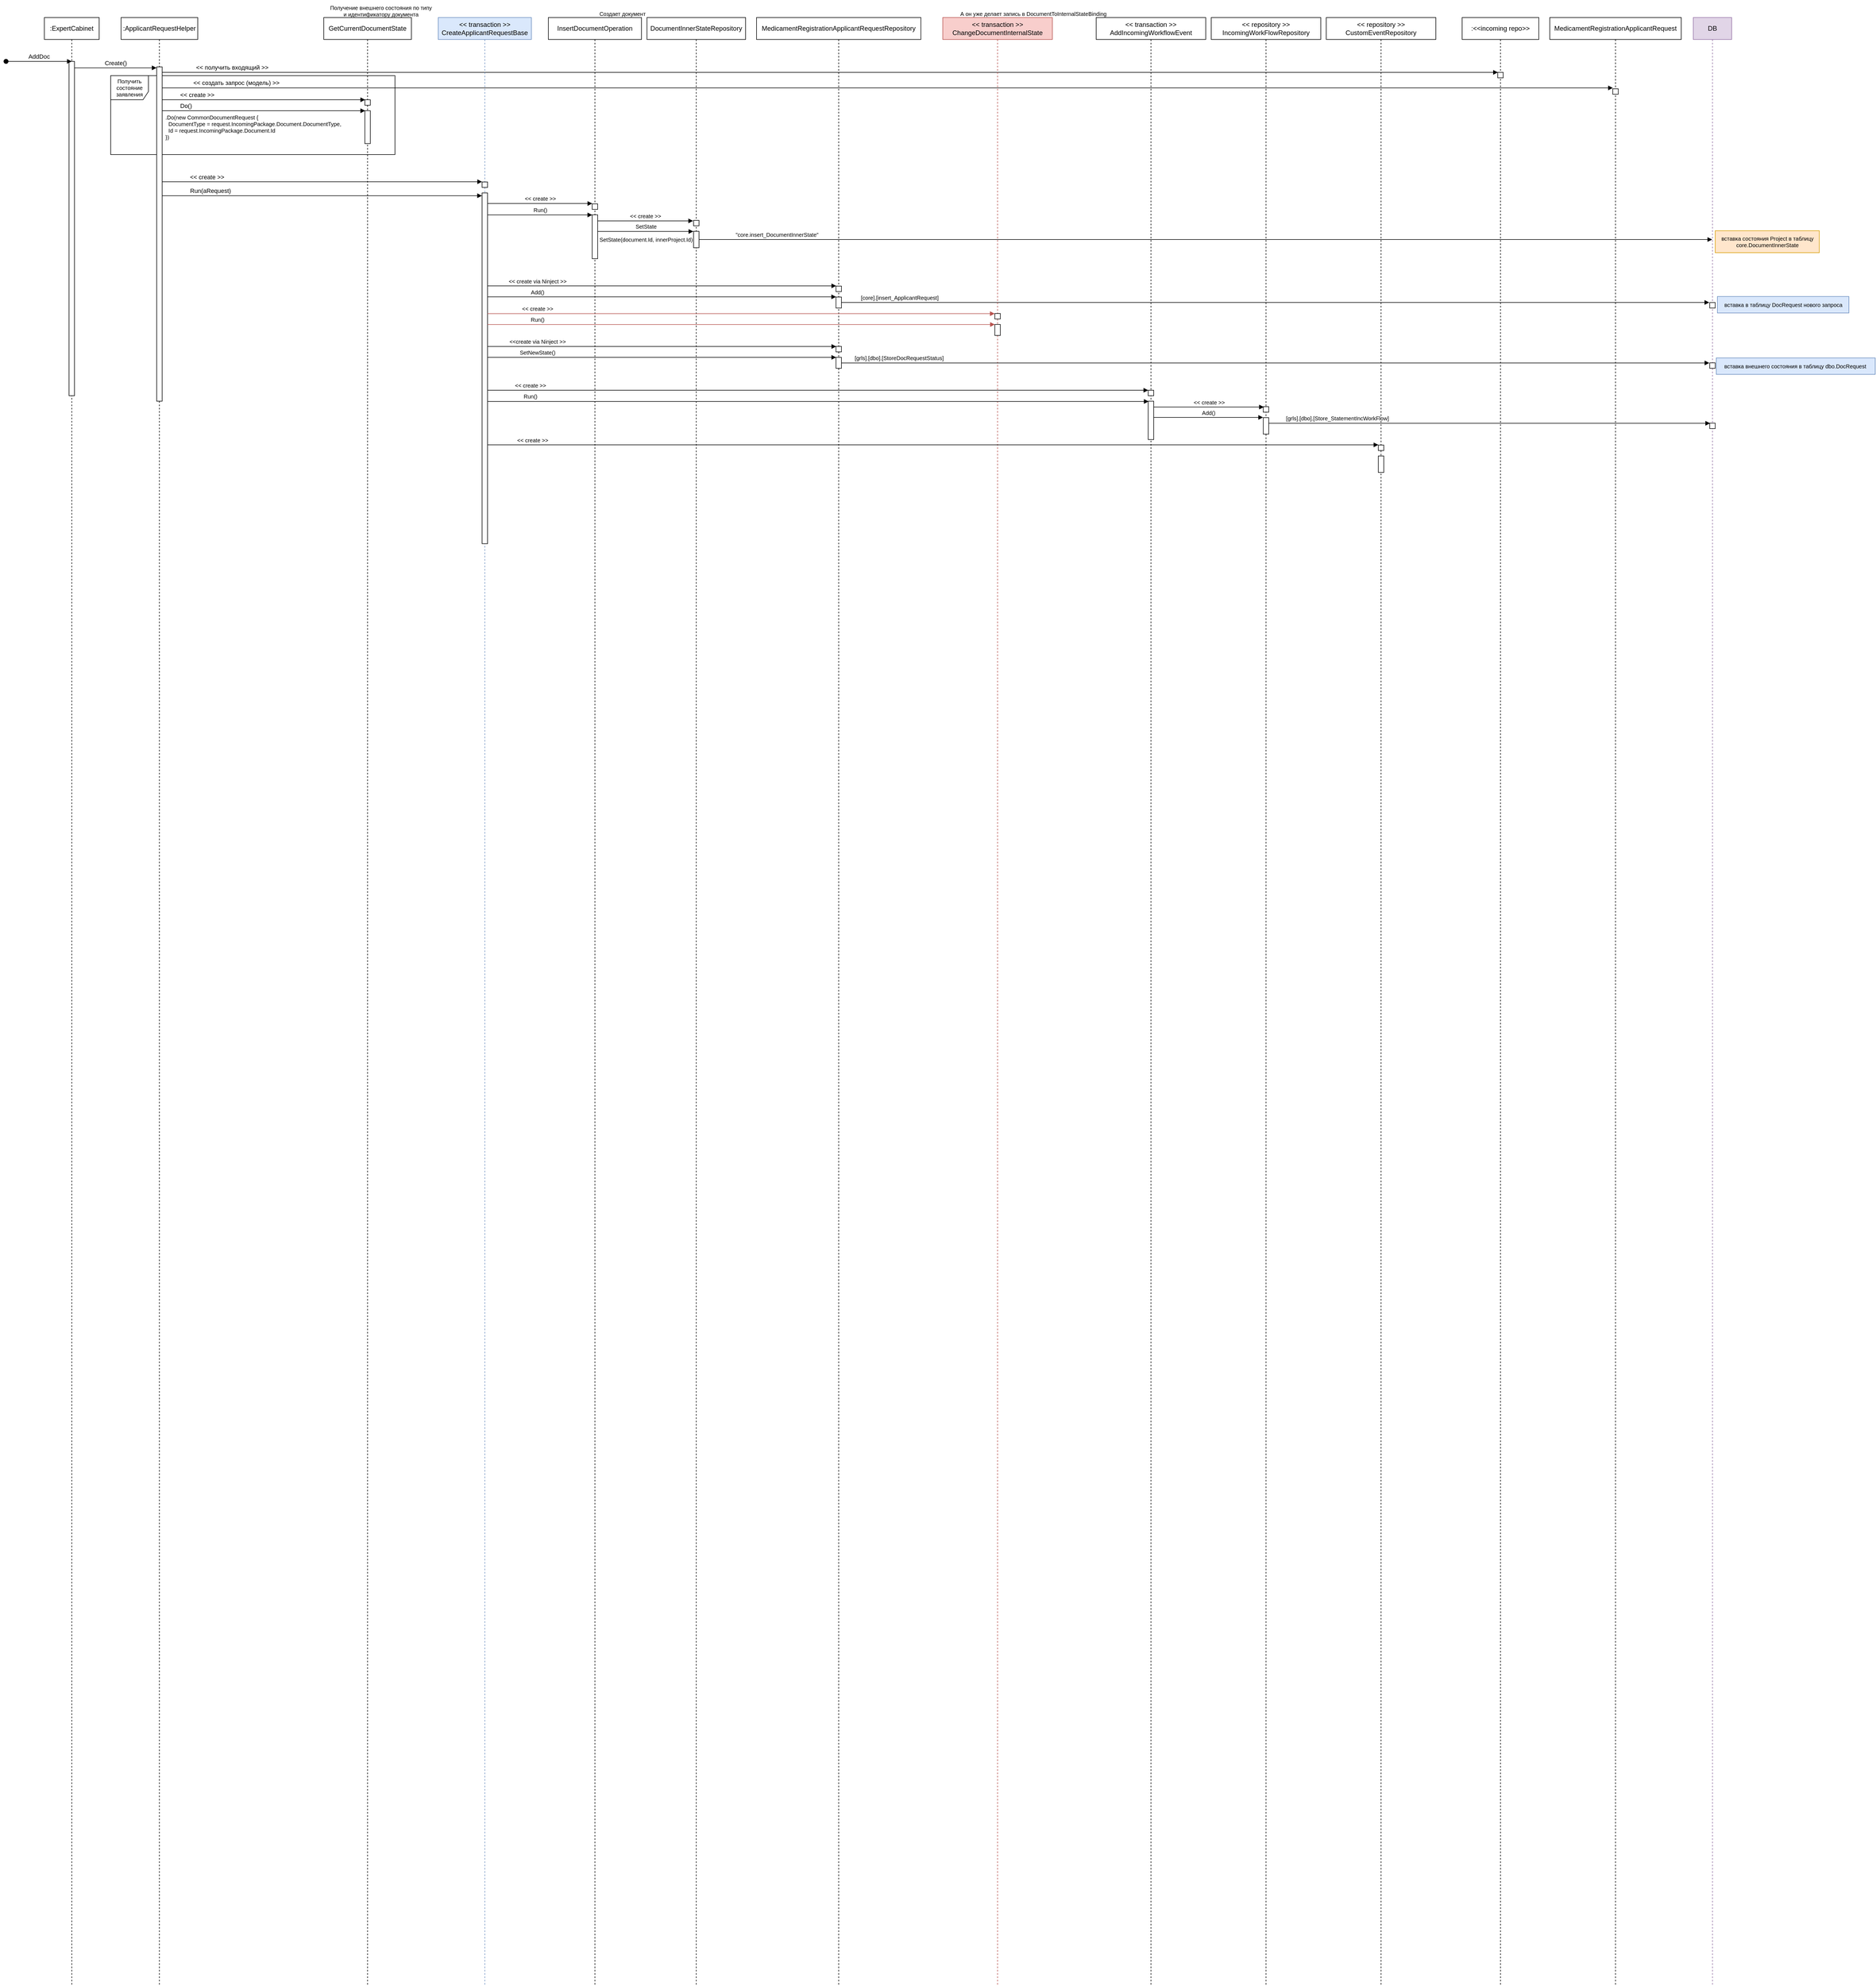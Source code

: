 <mxfile version="20.5.3" type="github">
  <diagram id="wPDYnrMMsrVUktS3hOfH" name="Страница 1">
    <mxGraphModel dx="2095" dy="801" grid="1" gridSize="10" guides="1" tooltips="1" connect="1" arrows="1" fold="1" page="1" pageScale="1" pageWidth="827" pageHeight="1169" math="0" shadow="0">
      <root>
        <mxCell id="0" />
        <mxCell id="1" parent="0" />
        <mxCell id="OiXg59oZUQ7tXWbWP7Sv-57" value="SetState(document.Id, innerProject.Id)" style="text;html=1;align=center;verticalAlign=middle;resizable=0;points=[];autosize=1;strokeColor=none;fillColor=none;fontSize=10;" vertex="1" parent="1">
          <mxGeometry x="1043" y="430" width="190" height="30" as="geometry" />
        </mxCell>
        <mxCell id="OiXg59oZUQ7tXWbWP7Sv-24" value="Получить состояние заявления" style="shape=umlFrame;whiteSpace=wrap;html=1;fontSize=10;width=69;height=44;" vertex="1" parent="1">
          <mxGeometry x="161" y="146" width="519" height="144" as="geometry" />
        </mxCell>
        <mxCell id="OiXg59oZUQ7tXWbWP7Sv-2" value=":ExpertCabinet" style="shape=umlLifeline;perimeter=lifelinePerimeter;whiteSpace=wrap;html=1;container=1;collapsible=0;recursiveResize=0;outlineConnect=0;" vertex="1" parent="1">
          <mxGeometry x="40" y="40" width="100" height="3590" as="geometry" />
        </mxCell>
        <mxCell id="OiXg59oZUQ7tXWbWP7Sv-4" value="" style="html=1;points=[];perimeter=orthogonalPerimeter;" vertex="1" parent="OiXg59oZUQ7tXWbWP7Sv-2">
          <mxGeometry x="45" y="80" width="10" height="610" as="geometry" />
        </mxCell>
        <mxCell id="OiXg59oZUQ7tXWbWP7Sv-3" value="AddDoc" style="html=1;verticalAlign=bottom;startArrow=oval;startFill=1;endArrow=block;startSize=8;rounded=0;" edge="1" parent="1">
          <mxGeometry width="60" relative="1" as="geometry">
            <mxPoint x="-30" y="120" as="sourcePoint" />
            <mxPoint x="90" y="120" as="targetPoint" />
          </mxGeometry>
        </mxCell>
        <mxCell id="OiXg59oZUQ7tXWbWP7Sv-5" value=":ApplicantRequestHelper" style="shape=umlLifeline;perimeter=lifelinePerimeter;whiteSpace=wrap;html=1;container=1;collapsible=0;recursiveResize=0;outlineConnect=0;" vertex="1" parent="1">
          <mxGeometry x="180" y="40" width="140" height="3590" as="geometry" />
        </mxCell>
        <mxCell id="OiXg59oZUQ7tXWbWP7Sv-6" value="" style="html=1;points=[];perimeter=orthogonalPerimeter;" vertex="1" parent="OiXg59oZUQ7tXWbWP7Sv-5">
          <mxGeometry x="65" y="90" width="10" height="610" as="geometry" />
        </mxCell>
        <mxCell id="OiXg59oZUQ7tXWbWP7Sv-7" value="Create()" style="html=1;verticalAlign=bottom;endArrow=block;rounded=0;entryX=-0.015;entryY=0.003;entryDx=0;entryDy=0;entryPerimeter=0;" edge="1" parent="1" source="OiXg59oZUQ7tXWbWP7Sv-4" target="OiXg59oZUQ7tXWbWP7Sv-6">
          <mxGeometry width="80" relative="1" as="geometry">
            <mxPoint x="230" y="160" as="sourcePoint" />
            <mxPoint x="310" y="160" as="targetPoint" />
          </mxGeometry>
        </mxCell>
        <mxCell id="OiXg59oZUQ7tXWbWP7Sv-8" value=":&amp;lt;&amp;lt;incoming repo&amp;gt;&amp;gt;" style="shape=umlLifeline;perimeter=lifelinePerimeter;whiteSpace=wrap;html=1;container=1;collapsible=0;recursiveResize=0;outlineConnect=0;" vertex="1" parent="1">
          <mxGeometry x="2628" y="40" width="140" height="3590" as="geometry" />
        </mxCell>
        <mxCell id="OiXg59oZUQ7tXWbWP7Sv-9" value="" style="html=1;points=[];perimeter=orthogonalPerimeter;" vertex="1" parent="OiXg59oZUQ7tXWbWP7Sv-8">
          <mxGeometry x="65" y="100" width="10" height="10" as="geometry" />
        </mxCell>
        <mxCell id="OiXg59oZUQ7tXWbWP7Sv-10" value="&amp;lt;&amp;lt; получить входящий &amp;gt;&amp;gt;" style="html=1;verticalAlign=bottom;endArrow=block;rounded=0;entryX=0.025;entryY=0.001;entryDx=0;entryDy=0;entryPerimeter=0;align=left;" edge="1" parent="1" source="OiXg59oZUQ7tXWbWP7Sv-6" target="OiXg59oZUQ7tXWbWP7Sv-9">
          <mxGeometry x="-0.951" width="80" relative="1" as="geometry">
            <mxPoint x="380" y="220" as="sourcePoint" />
            <mxPoint x="460" y="220" as="targetPoint" />
            <mxPoint as="offset" />
          </mxGeometry>
        </mxCell>
        <mxCell id="OiXg59oZUQ7tXWbWP7Sv-11" value="MedicamentRegistrationApplicantRequest" style="shape=umlLifeline;perimeter=lifelinePerimeter;whiteSpace=wrap;html=1;container=1;collapsible=0;recursiveResize=0;outlineConnect=0;" vertex="1" parent="1">
          <mxGeometry x="2788" y="40" width="240" height="3590" as="geometry" />
        </mxCell>
        <mxCell id="OiXg59oZUQ7tXWbWP7Sv-12" value="" style="html=1;points=[];perimeter=orthogonalPerimeter;" vertex="1" parent="OiXg59oZUQ7tXWbWP7Sv-11">
          <mxGeometry x="115" y="130" width="10" height="10" as="geometry" />
        </mxCell>
        <mxCell id="OiXg59oZUQ7tXWbWP7Sv-13" value="&amp;lt;&amp;lt; создать запрос (модель) &amp;gt;&amp;gt;" style="html=1;verticalAlign=bottom;endArrow=block;rounded=0;entryX=0.012;entryY=-0.16;entryDx=0;entryDy=0;entryPerimeter=0;align=left;" edge="1" parent="1" source="OiXg59oZUQ7tXWbWP7Sv-6" target="OiXg59oZUQ7tXWbWP7Sv-12">
          <mxGeometry x="-0.959" width="80" relative="1" as="geometry">
            <mxPoint x="265" y="150.01" as="sourcePoint" />
            <mxPoint x="595.25" y="150.01" as="targetPoint" />
            <mxPoint as="offset" />
          </mxGeometry>
        </mxCell>
        <mxCell id="OiXg59oZUQ7tXWbWP7Sv-14" value="GetCurrentDocumentState" style="shape=umlLifeline;perimeter=lifelinePerimeter;whiteSpace=wrap;html=1;container=1;collapsible=0;recursiveResize=0;outlineConnect=0;" vertex="1" parent="1">
          <mxGeometry x="550" y="40" width="160" height="3590" as="geometry" />
        </mxCell>
        <mxCell id="OiXg59oZUQ7tXWbWP7Sv-15" value="" style="html=1;points=[];perimeter=orthogonalPerimeter;" vertex="1" parent="OiXg59oZUQ7tXWbWP7Sv-14">
          <mxGeometry x="75" y="150" width="10" height="10" as="geometry" />
        </mxCell>
        <mxCell id="OiXg59oZUQ7tXWbWP7Sv-19" value="" style="html=1;points=[];perimeter=orthogonalPerimeter;" vertex="1" parent="OiXg59oZUQ7tXWbWP7Sv-14">
          <mxGeometry x="75" y="170" width="10" height="60" as="geometry" />
        </mxCell>
        <mxCell id="OiXg59oZUQ7tXWbWP7Sv-18" value="&amp;lt;&amp;lt; create &amp;gt;&amp;gt;" style="html=1;verticalAlign=bottom;endArrow=block;rounded=0;entryX=0.053;entryY=0.001;entryDx=0;entryDy=0;entryPerimeter=0;align=left;" edge="1" parent="1" source="OiXg59oZUQ7tXWbWP7Sv-6" target="OiXg59oZUQ7tXWbWP7Sv-15">
          <mxGeometry x="-0.834" width="80" relative="1" as="geometry">
            <mxPoint x="350" y="190" as="sourcePoint" />
            <mxPoint x="430" y="190" as="targetPoint" />
            <mxPoint as="offset" />
          </mxGeometry>
        </mxCell>
        <mxCell id="OiXg59oZUQ7tXWbWP7Sv-20" value="Do()" style="html=1;verticalAlign=bottom;endArrow=block;rounded=0;entryX=0.053;entryY=0.001;entryDx=0;entryDy=0;entryPerimeter=0;align=left;" edge="1" parent="1" target="OiXg59oZUQ7tXWbWP7Sv-19" source="OiXg59oZUQ7tXWbWP7Sv-6">
          <mxGeometry x="-0.834" width="80" relative="1" as="geometry">
            <mxPoint x="255" y="210.01" as="sourcePoint" />
            <mxPoint x="430" y="210" as="targetPoint" />
            <mxPoint as="offset" />
          </mxGeometry>
        </mxCell>
        <mxCell id="OiXg59oZUQ7tXWbWP7Sv-21" value="&lt;div style=&quot;font-size: 10px;&quot;&gt;.Do(new CommonDocumentRequest&amp;nbsp;&lt;span style=&quot;background-color: initial;&quot;&gt;{&lt;/span&gt;&lt;/div&gt;&lt;div style=&quot;font-size: 10px;&quot;&gt;&amp;nbsp; DocumentType = request.IncomingPackage.Document.DocumentType,&lt;/div&gt;&lt;div style=&quot;font-size: 10px;&quot;&gt;&amp;nbsp; Id = request.IncomingPackage.Document.Id&lt;/div&gt;&lt;div style=&quot;font-size: 10px;&quot;&gt;})&lt;/div&gt;" style="text;html=1;align=left;verticalAlign=middle;resizable=0;points=[];autosize=1;strokeColor=none;fillColor=none;fontSize=10;" vertex="1" parent="1">
          <mxGeometry x="259" y="210" width="340" height="60" as="geometry" />
        </mxCell>
        <mxCell id="OiXg59oZUQ7tXWbWP7Sv-22" value="Получение внешнего состояния по типу &lt;br&gt;и идентификатору документа" style="text;html=1;align=center;verticalAlign=middle;resizable=0;points=[];autosize=1;strokeColor=none;fillColor=none;fontSize=10;" vertex="1" parent="1">
          <mxGeometry x="549" y="8" width="210" height="40" as="geometry" />
        </mxCell>
        <mxCell id="OiXg59oZUQ7tXWbWP7Sv-25" value="&amp;lt;&amp;lt; transaction &amp;gt;&amp;gt;&lt;br&gt;CreateApplicantRequestBase" style="shape=umlLifeline;perimeter=lifelinePerimeter;whiteSpace=wrap;html=1;container=1;collapsible=0;recursiveResize=0;outlineConnect=0;fillColor=#dae8fc;strokeColor=#6c8ebf;" vertex="1" parent="1">
          <mxGeometry x="759" y="40" width="170" height="3590" as="geometry" />
        </mxCell>
        <mxCell id="OiXg59oZUQ7tXWbWP7Sv-26" value="" style="html=1;points=[];perimeter=orthogonalPerimeter;" vertex="1" parent="OiXg59oZUQ7tXWbWP7Sv-25">
          <mxGeometry x="80" y="300" width="10" height="10" as="geometry" />
        </mxCell>
        <mxCell id="OiXg59oZUQ7tXWbWP7Sv-27" value="" style="html=1;points=[];perimeter=orthogonalPerimeter;" vertex="1" parent="OiXg59oZUQ7tXWbWP7Sv-25">
          <mxGeometry x="80" y="320" width="10" height="640" as="geometry" />
        </mxCell>
        <mxCell id="OiXg59oZUQ7tXWbWP7Sv-28" value="&amp;lt;&amp;lt; create &amp;gt;&amp;gt;" style="html=1;verticalAlign=bottom;endArrow=block;rounded=0;entryX=-0.006;entryY=-0.039;entryDx=0;entryDy=0;entryPerimeter=0;align=left;" edge="1" parent="1" source="OiXg59oZUQ7tXWbWP7Sv-6" target="OiXg59oZUQ7tXWbWP7Sv-26">
          <mxGeometry x="-0.834" width="80" relative="1" as="geometry">
            <mxPoint x="265" y="200.01" as="sourcePoint" />
            <mxPoint x="635.53" y="200.01" as="targetPoint" />
            <mxPoint as="offset" />
          </mxGeometry>
        </mxCell>
        <mxCell id="OiXg59oZUQ7tXWbWP7Sv-29" value="Run(aRequest)" style="html=1;verticalAlign=bottom;endArrow=block;rounded=0;entryX=-0.027;entryY=0.008;entryDx=0;entryDy=0;entryPerimeter=0;align=left;" edge="1" parent="1" source="OiXg59oZUQ7tXWbWP7Sv-6" target="OiXg59oZUQ7tXWbWP7Sv-27">
          <mxGeometry x="-0.834" width="80" relative="1" as="geometry">
            <mxPoint x="265" y="349.61" as="sourcePoint" />
            <mxPoint x="848.94" y="349.61" as="targetPoint" />
            <mxPoint as="offset" />
          </mxGeometry>
        </mxCell>
        <mxCell id="OiXg59oZUQ7tXWbWP7Sv-30" value="MedicamentRegistrationApplicantRequestRepository" style="shape=umlLifeline;perimeter=lifelinePerimeter;whiteSpace=wrap;html=1;container=1;collapsible=0;recursiveResize=0;outlineConnect=0;" vertex="1" parent="1">
          <mxGeometry x="1340" y="40" width="300" height="3590" as="geometry" />
        </mxCell>
        <mxCell id="OiXg59oZUQ7tXWbWP7Sv-31" value="" style="html=1;points=[];perimeter=orthogonalPerimeter;" vertex="1" parent="OiXg59oZUQ7tXWbWP7Sv-30">
          <mxGeometry x="145" y="490" width="10" height="10" as="geometry" />
        </mxCell>
        <mxCell id="OiXg59oZUQ7tXWbWP7Sv-44" value="" style="html=1;points=[];perimeter=orthogonalPerimeter;" vertex="1" parent="OiXg59oZUQ7tXWbWP7Sv-30">
          <mxGeometry x="145" y="510" width="10" height="20" as="geometry" />
        </mxCell>
        <mxCell id="OiXg59oZUQ7tXWbWP7Sv-62" value="" style="html=1;points=[];perimeter=orthogonalPerimeter;" vertex="1" parent="OiXg59oZUQ7tXWbWP7Sv-30">
          <mxGeometry x="145" y="600" width="10" height="10" as="geometry" />
        </mxCell>
        <mxCell id="OiXg59oZUQ7tXWbWP7Sv-63" value="" style="html=1;points=[];perimeter=orthogonalPerimeter;" vertex="1" parent="OiXg59oZUQ7tXWbWP7Sv-30">
          <mxGeometry x="145" y="620" width="10" height="20" as="geometry" />
        </mxCell>
        <mxCell id="OiXg59oZUQ7tXWbWP7Sv-32" value="&amp;lt;&amp;lt; create via Ninject &amp;gt;&amp;gt;" style="html=1;verticalAlign=bottom;endArrow=block;rounded=0;fontSize=10;entryX=0.037;entryY=-0.043;entryDx=0;entryDy=0;entryPerimeter=0;" edge="1" parent="1" source="OiXg59oZUQ7tXWbWP7Sv-27" target="OiXg59oZUQ7tXWbWP7Sv-31">
          <mxGeometry x="-0.714" width="80" relative="1" as="geometry">
            <mxPoint x="1020" y="410" as="sourcePoint" />
            <mxPoint x="1100" y="410" as="targetPoint" />
            <mxPoint as="offset" />
          </mxGeometry>
        </mxCell>
        <mxCell id="OiXg59oZUQ7tXWbWP7Sv-33" value="InsertDocumentOperation" style="shape=umlLifeline;perimeter=lifelinePerimeter;whiteSpace=wrap;html=1;container=1;collapsible=0;recursiveResize=0;outlineConnect=0;" vertex="1" parent="1">
          <mxGeometry x="960" y="40" width="170" height="3590" as="geometry" />
        </mxCell>
        <mxCell id="OiXg59oZUQ7tXWbWP7Sv-34" value="" style="html=1;points=[];perimeter=orthogonalPerimeter;" vertex="1" parent="OiXg59oZUQ7tXWbWP7Sv-33">
          <mxGeometry x="80" y="340" width="10" height="10" as="geometry" />
        </mxCell>
        <mxCell id="OiXg59oZUQ7tXWbWP7Sv-35" value="" style="html=1;points=[];perimeter=orthogonalPerimeter;" vertex="1" parent="OiXg59oZUQ7tXWbWP7Sv-33">
          <mxGeometry x="80" y="360" width="10" height="80" as="geometry" />
        </mxCell>
        <mxCell id="OiXg59oZUQ7tXWbWP7Sv-36" value="&amp;lt;&amp;lt; create &amp;gt;&amp;gt;" style="html=1;verticalAlign=bottom;endArrow=block;rounded=0;fontSize=10;entryX=0.008;entryY=-0.069;entryDx=0;entryDy=0;entryPerimeter=0;" edge="1" parent="1" source="OiXg59oZUQ7tXWbWP7Sv-27" target="OiXg59oZUQ7tXWbWP7Sv-34">
          <mxGeometry width="80" relative="1" as="geometry">
            <mxPoint x="1020" y="460" as="sourcePoint" />
            <mxPoint x="1100" y="460" as="targetPoint" />
          </mxGeometry>
        </mxCell>
        <mxCell id="OiXg59oZUQ7tXWbWP7Sv-37" value="Run()" style="html=1;verticalAlign=bottom;endArrow=block;rounded=0;fontSize=10;entryX=0.004;entryY=0.002;entryDx=0;entryDy=0;entryPerimeter=0;" edge="1" parent="1" source="OiXg59oZUQ7tXWbWP7Sv-27" target="OiXg59oZUQ7tXWbWP7Sv-35">
          <mxGeometry width="80" relative="1" as="geometry">
            <mxPoint x="859" y="389.31" as="sourcePoint" />
            <mxPoint x="1050.08" y="389.31" as="targetPoint" />
          </mxGeometry>
        </mxCell>
        <mxCell id="OiXg59oZUQ7tXWbWP7Sv-38" value="Создает документ" style="text;html=1;align=center;verticalAlign=middle;resizable=0;points=[];autosize=1;strokeColor=none;fillColor=none;fontSize=10;" vertex="1" parent="1">
          <mxGeometry x="1040" y="18" width="110" height="30" as="geometry" />
        </mxCell>
        <mxCell id="OiXg59oZUQ7tXWbWP7Sv-39" value="DocumentInnerStateRepository" style="shape=umlLifeline;perimeter=lifelinePerimeter;whiteSpace=wrap;html=1;container=1;collapsible=0;recursiveResize=0;outlineConnect=0;" vertex="1" parent="1">
          <mxGeometry x="1140" y="40" width="180" height="3590" as="geometry" />
        </mxCell>
        <mxCell id="OiXg59oZUQ7tXWbWP7Sv-40" value="" style="html=1;points=[];perimeter=orthogonalPerimeter;" vertex="1" parent="OiXg59oZUQ7tXWbWP7Sv-39">
          <mxGeometry x="85" y="370" width="10" height="10" as="geometry" />
        </mxCell>
        <mxCell id="OiXg59oZUQ7tXWbWP7Sv-41" value="" style="html=1;points=[];perimeter=orthogonalPerimeter;" vertex="1" parent="OiXg59oZUQ7tXWbWP7Sv-39">
          <mxGeometry x="85" y="390" width="10" height="30" as="geometry" />
        </mxCell>
        <mxCell id="OiXg59oZUQ7tXWbWP7Sv-42" value="&amp;lt;&amp;lt; create &amp;gt;&amp;gt;" style="html=1;verticalAlign=bottom;endArrow=block;rounded=0;fontSize=10;entryX=-0.084;entryY=0.102;entryDx=0;entryDy=0;entryPerimeter=0;" edge="1" parent="1" source="OiXg59oZUQ7tXWbWP7Sv-35" target="OiXg59oZUQ7tXWbWP7Sv-40">
          <mxGeometry width="80" relative="1" as="geometry">
            <mxPoint x="1160" y="410" as="sourcePoint" />
            <mxPoint x="1240" y="410" as="targetPoint" />
          </mxGeometry>
        </mxCell>
        <mxCell id="OiXg59oZUQ7tXWbWP7Sv-43" value="Add()" style="html=1;verticalAlign=bottom;endArrow=block;rounded=0;fontSize=10;entryX=0.019;entryY=-0.019;entryDx=0;entryDy=0;entryPerimeter=0;" edge="1" parent="1" source="OiXg59oZUQ7tXWbWP7Sv-27" target="OiXg59oZUQ7tXWbWP7Sv-44">
          <mxGeometry x="-0.714" width="80" relative="1" as="geometry">
            <mxPoint x="859" y="539.57" as="sourcePoint" />
            <mxPoint x="1495.37" y="539.57" as="targetPoint" />
            <mxPoint as="offset" />
          </mxGeometry>
        </mxCell>
        <mxCell id="OiXg59oZUQ7tXWbWP7Sv-45" value="DB" style="shape=umlLifeline;perimeter=lifelinePerimeter;whiteSpace=wrap;html=1;container=1;collapsible=0;recursiveResize=0;outlineConnect=0;fillColor=#e1d5e7;strokeColor=#9673a6;" vertex="1" parent="1">
          <mxGeometry x="3050" y="40" width="70" height="3590" as="geometry" />
        </mxCell>
        <mxCell id="OiXg59oZUQ7tXWbWP7Sv-46" value="" style="html=1;points=[];perimeter=orthogonalPerimeter;" vertex="1" parent="OiXg59oZUQ7tXWbWP7Sv-45">
          <mxGeometry x="30" y="520" width="10" height="10" as="geometry" />
        </mxCell>
        <mxCell id="OiXg59oZUQ7tXWbWP7Sv-69" value="" style="html=1;points=[];perimeter=orthogonalPerimeter;" vertex="1" parent="OiXg59oZUQ7tXWbWP7Sv-45">
          <mxGeometry x="30" y="630" width="10" height="10" as="geometry" />
        </mxCell>
        <mxCell id="OiXg59oZUQ7tXWbWP7Sv-82" value="" style="html=1;points=[];perimeter=orthogonalPerimeter;" vertex="1" parent="OiXg59oZUQ7tXWbWP7Sv-45">
          <mxGeometry x="30" y="740" width="10" height="10" as="geometry" />
        </mxCell>
        <mxCell id="OiXg59oZUQ7tXWbWP7Sv-47" value="[core].[insert_ApplicantRequest]" style="html=1;verticalAlign=bottom;endArrow=block;rounded=0;fontSize=10;entryX=-0.093;entryY=-0.013;entryDx=0;entryDy=0;entryPerimeter=0;" edge="1" parent="1" source="OiXg59oZUQ7tXWbWP7Sv-44" target="OiXg59oZUQ7tXWbWP7Sv-46">
          <mxGeometry x="-0.867" width="80" relative="1" as="geometry">
            <mxPoint x="1540" y="530" as="sourcePoint" />
            <mxPoint x="1709.16" y="530" as="targetPoint" />
            <mxPoint as="offset" />
          </mxGeometry>
        </mxCell>
        <mxCell id="OiXg59oZUQ7tXWbWP7Sv-49" value="SetState" style="html=1;verticalAlign=bottom;endArrow=block;rounded=0;fontSize=10;entryX=-0.047;entryY=0.009;entryDx=0;entryDy=0;entryPerimeter=0;" edge="1" parent="1" source="OiXg59oZUQ7tXWbWP7Sv-35" target="OiXg59oZUQ7tXWbWP7Sv-41">
          <mxGeometry width="80" relative="1" as="geometry">
            <mxPoint x="859" y="410.16" as="sourcePoint" />
            <mxPoint x="1050.04" y="410.16" as="targetPoint" />
          </mxGeometry>
        </mxCell>
        <mxCell id="OiXg59oZUQ7tXWbWP7Sv-50" value="&amp;lt;&amp;lt; transaction &amp;gt;&amp;gt;&lt;br&gt;ChangeDocumentInternalState" style="shape=umlLifeline;perimeter=lifelinePerimeter;whiteSpace=wrap;html=1;container=1;collapsible=0;recursiveResize=0;outlineConnect=0;fillColor=#f8cecc;strokeColor=#b85450;" vertex="1" parent="1">
          <mxGeometry x="1680" y="40" width="200" height="3590" as="geometry" />
        </mxCell>
        <mxCell id="OiXg59oZUQ7tXWbWP7Sv-51" value="" style="html=1;points=[];perimeter=orthogonalPerimeter;" vertex="1" parent="OiXg59oZUQ7tXWbWP7Sv-50">
          <mxGeometry x="95" y="540" width="10" height="10" as="geometry" />
        </mxCell>
        <mxCell id="OiXg59oZUQ7tXWbWP7Sv-52" value="" style="html=1;points=[];perimeter=orthogonalPerimeter;" vertex="1" parent="OiXg59oZUQ7tXWbWP7Sv-50">
          <mxGeometry x="95" y="560" width="10" height="20" as="geometry" />
        </mxCell>
        <mxCell id="OiXg59oZUQ7tXWbWP7Sv-53" value="&amp;lt;&amp;lt; create &amp;gt;&amp;gt;" style="html=1;verticalAlign=bottom;endArrow=block;rounded=0;fontSize=10;entryX=-0.026;entryY=0.031;entryDx=0;entryDy=0;entryPerimeter=0;fillColor=#f8cecc;strokeColor=#b85450;" edge="1" parent="1" source="OiXg59oZUQ7tXWbWP7Sv-27" target="OiXg59oZUQ7tXWbWP7Sv-51">
          <mxGeometry x="-0.803" width="80" relative="1" as="geometry">
            <mxPoint x="859" y="389.31" as="sourcePoint" />
            <mxPoint x="1770" y="580" as="targetPoint" />
            <mxPoint as="offset" />
          </mxGeometry>
        </mxCell>
        <mxCell id="OiXg59oZUQ7tXWbWP7Sv-54" value="Run()" style="html=1;verticalAlign=bottom;endArrow=block;rounded=0;fontSize=10;entryX=0.001;entryY=0.004;entryDx=0;entryDy=0;entryPerimeter=0;fillColor=#f8cecc;strokeColor=#b85450;" edge="1" parent="1" source="OiXg59oZUQ7tXWbWP7Sv-27" target="OiXg59oZUQ7tXWbWP7Sv-52">
          <mxGeometry x="-0.803" width="80" relative="1" as="geometry">
            <mxPoint x="859" y="590.31" as="sourcePoint" />
            <mxPoint x="1784.74" y="590.31" as="targetPoint" />
            <mxPoint as="offset" />
          </mxGeometry>
        </mxCell>
        <mxCell id="OiXg59oZUQ7tXWbWP7Sv-55" value="А он уже делает запись в&amp;nbsp;DocumentToInternalStateBinding" style="text;html=1;align=center;verticalAlign=middle;resizable=0;points=[];autosize=1;strokeColor=none;fillColor=none;fontSize=10;" vertex="1" parent="1">
          <mxGeometry x="1700" y="18" width="290" height="30" as="geometry" />
        </mxCell>
        <mxCell id="OiXg59oZUQ7tXWbWP7Sv-58" value="&quot;core.insert_DocumentInnerState&quot;" style="html=1;verticalAlign=bottom;endArrow=block;rounded=0;fontSize=10;align=left;" edge="1" parent="1" source="OiXg59oZUQ7tXWbWP7Sv-41" target="OiXg59oZUQ7tXWbWP7Sv-45">
          <mxGeometry x="-0.93" width="80" relative="1" as="geometry">
            <mxPoint x="1330" y="370" as="sourcePoint" />
            <mxPoint x="1430" y="350" as="targetPoint" />
            <mxPoint as="offset" />
          </mxGeometry>
        </mxCell>
        <mxCell id="OiXg59oZUQ7tXWbWP7Sv-59" value="вставка состояния Project в таблицу&lt;br&gt;core.DocumentInnerState" style="text;html=1;align=center;verticalAlign=middle;resizable=0;points=[];autosize=1;strokeColor=#d79b00;fillColor=#ffe6cc;fontSize=10;" vertex="1" parent="1">
          <mxGeometry x="3090" y="429" width="190" height="40" as="geometry" />
        </mxCell>
        <mxCell id="OiXg59oZUQ7tXWbWP7Sv-60" value="вставка в таблицу DocRequest нового запроса" style="text;html=1;align=center;verticalAlign=middle;resizable=0;points=[];autosize=1;strokeColor=#6c8ebf;fillColor=#dae8fc;fontSize=10;" vertex="1" parent="1">
          <mxGeometry x="3094" y="549" width="240" height="30" as="geometry" />
        </mxCell>
        <mxCell id="OiXg59oZUQ7tXWbWP7Sv-64" value="&amp;lt;&amp;lt;create via Ninject &amp;gt;&amp;gt;" style="html=1;verticalAlign=bottom;endArrow=block;rounded=0;fontSize=10;entryX=0.043;entryY=0.017;entryDx=0;entryDy=0;entryPerimeter=0;" edge="1" parent="1" source="OiXg59oZUQ7tXWbWP7Sv-27" target="OiXg59oZUQ7tXWbWP7Sv-62">
          <mxGeometry x="-0.714" width="80" relative="1" as="geometry">
            <mxPoint x="1200" y="660" as="sourcePoint" />
            <mxPoint x="1280" y="660" as="targetPoint" />
            <mxPoint as="offset" />
          </mxGeometry>
        </mxCell>
        <mxCell id="OiXg59oZUQ7tXWbWP7Sv-65" value="SetNewState()" style="html=1;verticalAlign=bottom;endArrow=block;rounded=0;fontSize=10;entryX=0.034;entryY=0;entryDx=0;entryDy=0;entryPerimeter=0;" edge="1" parent="1" source="OiXg59oZUQ7tXWbWP7Sv-27" target="OiXg59oZUQ7tXWbWP7Sv-63">
          <mxGeometry x="-0.714" width="80" relative="1" as="geometry">
            <mxPoint x="859" y="650.17" as="sourcePoint" />
            <mxPoint x="2073.43" y="650.17" as="targetPoint" />
            <mxPoint as="offset" />
          </mxGeometry>
        </mxCell>
        <mxCell id="OiXg59oZUQ7tXWbWP7Sv-68" value="[grls].[dbo].[StoreDocRequestStatus]" style="html=1;verticalAlign=bottom;endArrow=block;rounded=0;fontSize=10;entryX=-0.074;entryY=0.021;entryDx=0;entryDy=0;entryPerimeter=0;" edge="1" parent="1" source="OiXg59oZUQ7tXWbWP7Sv-63" target="OiXg59oZUQ7tXWbWP7Sv-69">
          <mxGeometry x="-0.868" width="80" relative="1" as="geometry">
            <mxPoint x="1610" y="590" as="sourcePoint" />
            <mxPoint x="3070" y="670" as="targetPoint" />
            <mxPoint as="offset" />
          </mxGeometry>
        </mxCell>
        <mxCell id="OiXg59oZUQ7tXWbWP7Sv-70" value="вставка внешнего состояния в таблицу dbo.DocRequest&amp;nbsp;" style="text;html=1;align=center;verticalAlign=middle;resizable=0;points=[];autosize=1;strokeColor=#6c8ebf;fillColor=#dae8fc;fontSize=10;" vertex="1" parent="1">
          <mxGeometry x="3092" y="661" width="290" height="30" as="geometry" />
        </mxCell>
        <mxCell id="OiXg59oZUQ7tXWbWP7Sv-71" value="&amp;lt;&amp;lt; transaction &amp;gt;&amp;gt;&lt;br&gt;AddIncomingWorkflowEvent" style="shape=umlLifeline;perimeter=lifelinePerimeter;whiteSpace=wrap;html=1;container=1;collapsible=0;recursiveResize=0;outlineConnect=0;" vertex="1" parent="1">
          <mxGeometry x="1960" y="40" width="200" height="3590" as="geometry" />
        </mxCell>
        <mxCell id="OiXg59oZUQ7tXWbWP7Sv-72" value="" style="html=1;points=[];perimeter=orthogonalPerimeter;" vertex="1" parent="OiXg59oZUQ7tXWbWP7Sv-71">
          <mxGeometry x="95" y="680" width="10" height="10" as="geometry" />
        </mxCell>
        <mxCell id="OiXg59oZUQ7tXWbWP7Sv-74" value="" style="html=1;points=[];perimeter=orthogonalPerimeter;" vertex="1" parent="OiXg59oZUQ7tXWbWP7Sv-71">
          <mxGeometry x="95" y="700" width="10" height="70" as="geometry" />
        </mxCell>
        <mxCell id="OiXg59oZUQ7tXWbWP7Sv-73" value="&amp;lt;&amp;lt; create &amp;gt;&amp;gt;" style="html=1;verticalAlign=bottom;endArrow=block;rounded=0;fontSize=10;" edge="1" parent="1" source="OiXg59oZUQ7tXWbWP7Sv-27" target="OiXg59oZUQ7tXWbWP7Sv-72">
          <mxGeometry x="-0.871" width="80" relative="1" as="geometry">
            <mxPoint x="859" y="670" as="sourcePoint" />
            <mxPoint x="1495.34" y="670" as="targetPoint" />
            <mxPoint as="offset" />
          </mxGeometry>
        </mxCell>
        <mxCell id="OiXg59oZUQ7tXWbWP7Sv-75" value="Run()" style="html=1;verticalAlign=bottom;endArrow=block;rounded=0;fontSize=10;entryX=0.077;entryY=0.007;entryDx=0;entryDy=0;entryPerimeter=0;" edge="1" parent="1" source="OiXg59oZUQ7tXWbWP7Sv-27" target="OiXg59oZUQ7tXWbWP7Sv-74">
          <mxGeometry x="-0.871" width="80" relative="1" as="geometry">
            <mxPoint x="859" y="730.39" as="sourcePoint" />
            <mxPoint x="2265" y="730.39" as="targetPoint" />
            <mxPoint as="offset" />
          </mxGeometry>
        </mxCell>
        <mxCell id="OiXg59oZUQ7tXWbWP7Sv-76" value="&amp;lt;&amp;lt; repository &amp;gt;&amp;gt;&lt;br&gt;IncomingWorkFlowRepository" style="shape=umlLifeline;perimeter=lifelinePerimeter;whiteSpace=wrap;html=1;container=1;collapsible=0;recursiveResize=0;outlineConnect=0;" vertex="1" parent="1">
          <mxGeometry x="2170" y="40" width="200" height="3590" as="geometry" />
        </mxCell>
        <mxCell id="OiXg59oZUQ7tXWbWP7Sv-77" value="" style="html=1;points=[];perimeter=orthogonalPerimeter;" vertex="1" parent="OiXg59oZUQ7tXWbWP7Sv-76">
          <mxGeometry x="95" y="710" width="10" height="10" as="geometry" />
        </mxCell>
        <mxCell id="OiXg59oZUQ7tXWbWP7Sv-78" value="" style="html=1;points=[];perimeter=orthogonalPerimeter;" vertex="1" parent="OiXg59oZUQ7tXWbWP7Sv-76">
          <mxGeometry x="95" y="730" width="10" height="30" as="geometry" />
        </mxCell>
        <mxCell id="OiXg59oZUQ7tXWbWP7Sv-79" value="&amp;lt;&amp;lt; create &amp;gt;&amp;gt;" style="html=1;verticalAlign=bottom;endArrow=block;rounded=0;fontSize=10;entryX=0.107;entryY=0.066;entryDx=0;entryDy=0;entryPerimeter=0;" edge="1" parent="1" source="OiXg59oZUQ7tXWbWP7Sv-74" target="OiXg59oZUQ7tXWbWP7Sv-77">
          <mxGeometry width="80" relative="1" as="geometry">
            <mxPoint x="2190" y="740" as="sourcePoint" />
            <mxPoint x="2270" y="740" as="targetPoint" />
          </mxGeometry>
        </mxCell>
        <mxCell id="OiXg59oZUQ7tXWbWP7Sv-80" value="Add()" style="html=1;verticalAlign=bottom;endArrow=block;rounded=0;fontSize=10;entryX=-0.038;entryY=-0.014;entryDx=0;entryDy=0;entryPerimeter=0;" edge="1" parent="1" source="OiXg59oZUQ7tXWbWP7Sv-74" target="OiXg59oZUQ7tXWbWP7Sv-78">
          <mxGeometry width="80" relative="1" as="geometry">
            <mxPoint x="2075" y="760.66" as="sourcePoint" />
            <mxPoint x="2276.07" y="760.66" as="targetPoint" />
          </mxGeometry>
        </mxCell>
        <mxCell id="OiXg59oZUQ7tXWbWP7Sv-81" value="[grls].[dbo].[Store_StatementIncWorkFlow]" style="html=1;verticalAlign=bottom;endArrow=block;rounded=0;fontSize=10;entryX=0.063;entryY=0.026;entryDx=0;entryDy=0;entryPerimeter=0;" edge="1" parent="1" source="OiXg59oZUQ7tXWbWP7Sv-78" target="OiXg59oZUQ7tXWbWP7Sv-82">
          <mxGeometry x="-0.691" width="80" relative="1" as="geometry">
            <mxPoint x="2430" y="610" as="sourcePoint" />
            <mxPoint x="2510" y="610" as="targetPoint" />
            <mxPoint as="offset" />
          </mxGeometry>
        </mxCell>
        <mxCell id="OiXg59oZUQ7tXWbWP7Sv-83" value="&amp;lt;&amp;lt; repository &amp;gt;&amp;gt;&lt;br&gt;CustomEventRepository" style="shape=umlLifeline;perimeter=lifelinePerimeter;whiteSpace=wrap;html=1;container=1;collapsible=0;recursiveResize=0;outlineConnect=0;" vertex="1" parent="1">
          <mxGeometry x="2380" y="40" width="200" height="3590" as="geometry" />
        </mxCell>
        <mxCell id="OiXg59oZUQ7tXWbWP7Sv-84" value="" style="html=1;points=[];perimeter=orthogonalPerimeter;" vertex="1" parent="OiXg59oZUQ7tXWbWP7Sv-83">
          <mxGeometry x="95" y="780" width="10" height="10" as="geometry" />
        </mxCell>
        <mxCell id="OiXg59oZUQ7tXWbWP7Sv-85" value="" style="html=1;points=[];perimeter=orthogonalPerimeter;" vertex="1" parent="OiXg59oZUQ7tXWbWP7Sv-83">
          <mxGeometry x="95" y="800" width="10" height="30" as="geometry" />
        </mxCell>
        <mxCell id="OiXg59oZUQ7tXWbWP7Sv-86" value="&amp;lt;&amp;lt; create &amp;gt;&amp;gt;" style="html=1;verticalAlign=bottom;endArrow=block;rounded=0;fontSize=10;entryX=0.005;entryY=-0.036;entryDx=0;entryDy=0;entryPerimeter=0;" edge="1" parent="1" source="OiXg59oZUQ7tXWbWP7Sv-27" target="OiXg59oZUQ7tXWbWP7Sv-84">
          <mxGeometry x="-0.9" width="80" relative="1" as="geometry">
            <mxPoint x="2075" y="760.66" as="sourcePoint" />
            <mxPoint x="2276.07" y="760.66" as="targetPoint" />
            <mxPoint as="offset" />
          </mxGeometry>
        </mxCell>
      </root>
    </mxGraphModel>
  </diagram>
</mxfile>
